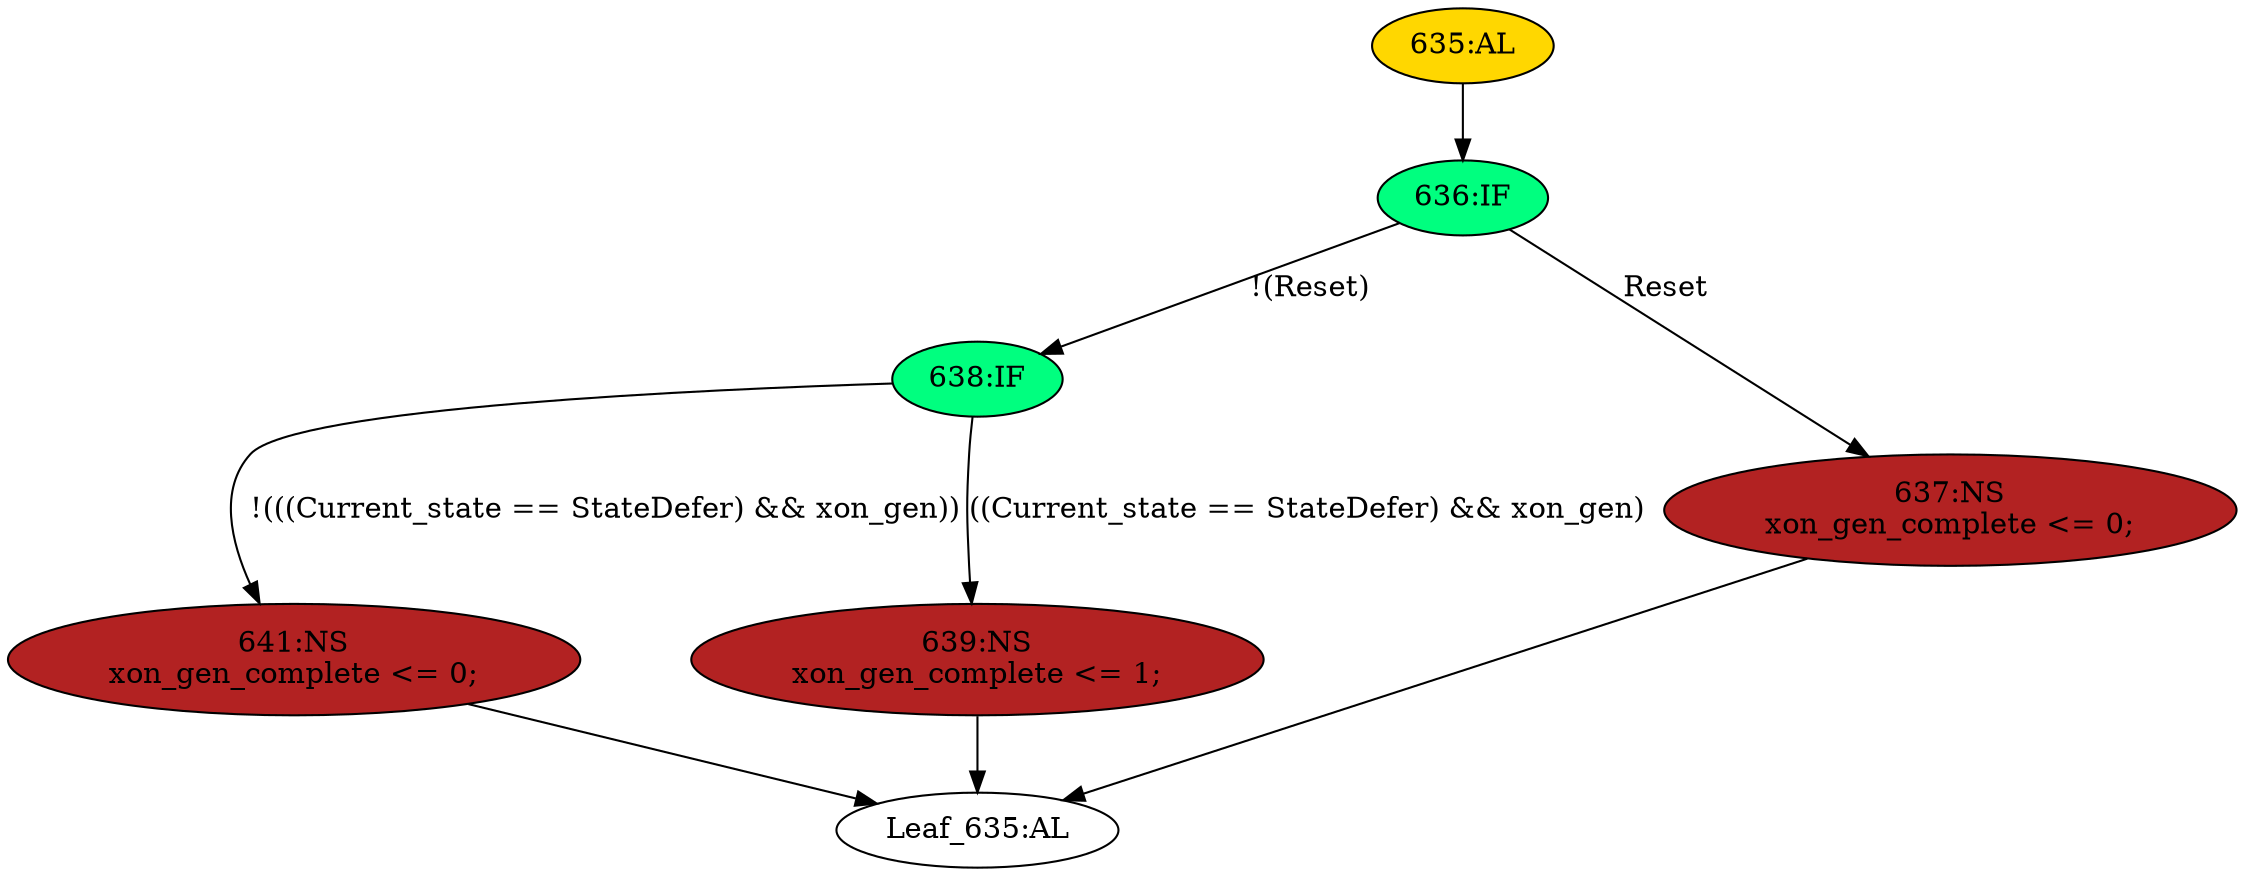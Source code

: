 strict digraph "" {
	node [label="\N"];
	"641:NS"	 [ast="<pyverilog.vparser.ast.NonblockingSubstitution object at 0x7f104a5882d0>",
		fillcolor=firebrick,
		label="641:NS
xon_gen_complete <= 0;",
		statements="[<pyverilog.vparser.ast.NonblockingSubstitution object at 0x7f104a5882d0>]",
		style=filled,
		typ=NonblockingSubstitution];
	"Leaf_635:AL"	 [def_var="['xon_gen_complete']",
		label="Leaf_635:AL"];
	"641:NS" -> "Leaf_635:AL"	 [cond="[]",
		lineno=None];
	"635:AL"	 [ast="<pyverilog.vparser.ast.Always object at 0x7f104a588490>",
		clk_sens=True,
		fillcolor=gold,
		label="635:AL",
		sens="['Clk', 'Reset']",
		statements="[]",
		style=filled,
		typ=Always,
		use_var="['Reset', 'StateDefer', 'Current_state', 'xon_gen']"];
	"636:IF"	 [ast="<pyverilog.vparser.ast.IfStatement object at 0x7f104a588610>",
		fillcolor=springgreen,
		label="636:IF",
		statements="[]",
		style=filled,
		typ=IfStatement];
	"635:AL" -> "636:IF"	 [cond="[]",
		lineno=None];
	"638:IF"	 [ast="<pyverilog.vparser.ast.IfStatement object at 0x7f104a588650>",
		fillcolor=springgreen,
		label="638:IF",
		statements="[]",
		style=filled,
		typ=IfStatement];
	"636:IF" -> "638:IF"	 [cond="['Reset']",
		label="!(Reset)",
		lineno=636];
	"637:NS"	 [ast="<pyverilog.vparser.ast.NonblockingSubstitution object at 0x7f104a588950>",
		fillcolor=firebrick,
		label="637:NS
xon_gen_complete <= 0;",
		statements="[<pyverilog.vparser.ast.NonblockingSubstitution object at 0x7f104a588950>]",
		style=filled,
		typ=NonblockingSubstitution];
	"636:IF" -> "637:NS"	 [cond="['Reset']",
		label=Reset,
		lineno=636];
	"638:IF" -> "641:NS"	 [cond="['Current_state', 'StateDefer', 'xon_gen']",
		label="!(((Current_state == StateDefer) && xon_gen))",
		lineno=638];
	"639:NS"	 [ast="<pyverilog.vparser.ast.NonblockingSubstitution object at 0x7f104a588690>",
		fillcolor=firebrick,
		label="639:NS
xon_gen_complete <= 1;",
		statements="[<pyverilog.vparser.ast.NonblockingSubstitution object at 0x7f104a588690>]",
		style=filled,
		typ=NonblockingSubstitution];
	"638:IF" -> "639:NS"	 [cond="['Current_state', 'StateDefer', 'xon_gen']",
		label="((Current_state == StateDefer) && xon_gen)",
		lineno=638];
	"637:NS" -> "Leaf_635:AL"	 [cond="[]",
		lineno=None];
	"639:NS" -> "Leaf_635:AL"	 [cond="[]",
		lineno=None];
}

